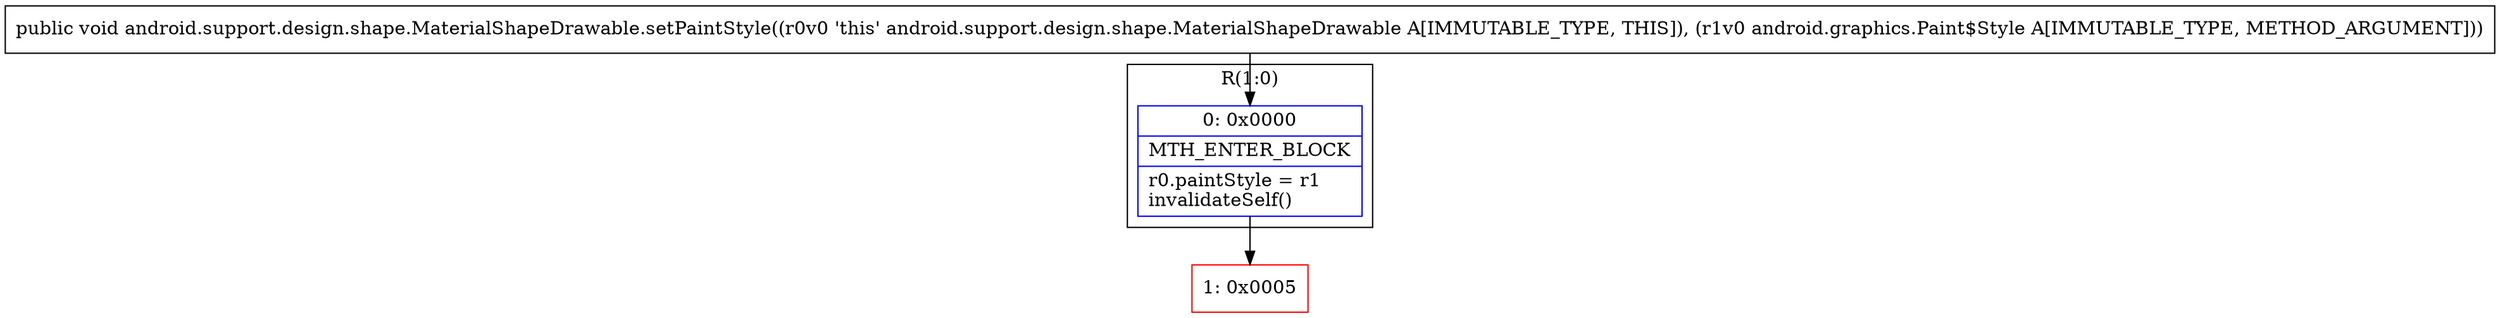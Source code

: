 digraph "CFG forandroid.support.design.shape.MaterialShapeDrawable.setPaintStyle(Landroid\/graphics\/Paint$Style;)V" {
subgraph cluster_Region_523705523 {
label = "R(1:0)";
node [shape=record,color=blue];
Node_0 [shape=record,label="{0\:\ 0x0000|MTH_ENTER_BLOCK\l|r0.paintStyle = r1\linvalidateSelf()\l}"];
}
Node_1 [shape=record,color=red,label="{1\:\ 0x0005}"];
MethodNode[shape=record,label="{public void android.support.design.shape.MaterialShapeDrawable.setPaintStyle((r0v0 'this' android.support.design.shape.MaterialShapeDrawable A[IMMUTABLE_TYPE, THIS]), (r1v0 android.graphics.Paint$Style A[IMMUTABLE_TYPE, METHOD_ARGUMENT])) }"];
MethodNode -> Node_0;
Node_0 -> Node_1;
}

